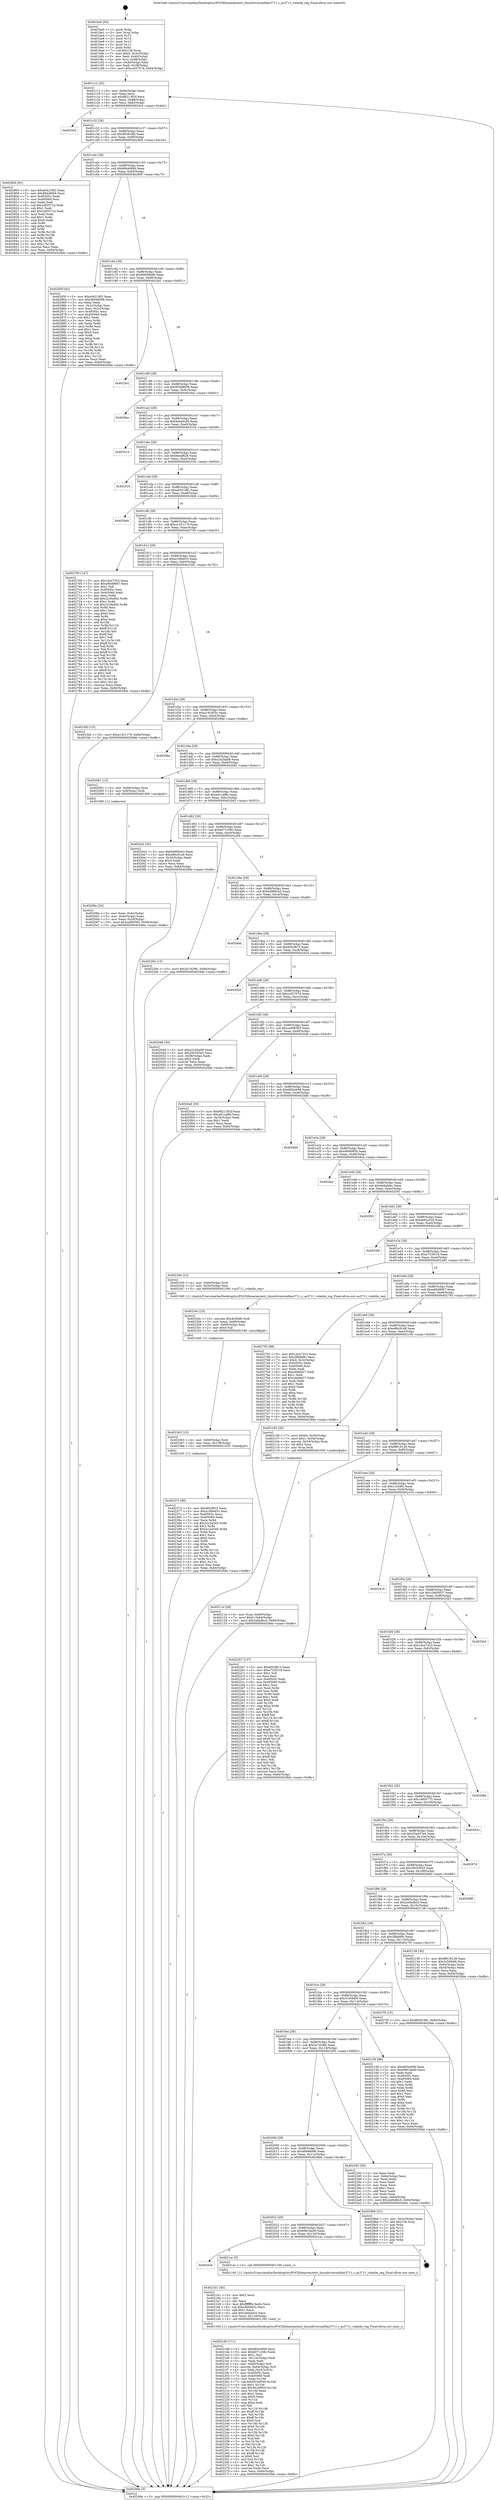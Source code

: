 digraph "0x401be0" {
  label = "0x401be0 (/mnt/c/Users/mathe/Desktop/tcc/POCII/binaries/extr_linuxdriversmfdas3711.c_as3711_volatile_reg_Final-ollvm.out::main(0))"
  labelloc = "t"
  node[shape=record]

  Entry [label="",width=0.3,height=0.3,shape=circle,fillcolor=black,style=filled]
  "0x401c12" [label="{
     0x401c12 [32]\l
     | [instrs]\l
     &nbsp;&nbsp;0x401c12 \<+6\>: mov -0x84(%rbp),%eax\l
     &nbsp;&nbsp;0x401c18 \<+2\>: mov %eax,%ecx\l
     &nbsp;&nbsp;0x401c1a \<+6\>: sub $0x8621302f,%ecx\l
     &nbsp;&nbsp;0x401c20 \<+6\>: mov %eax,-0x88(%rbp)\l
     &nbsp;&nbsp;0x401c26 \<+6\>: mov %ecx,-0x8c(%rbp)\l
     &nbsp;&nbsp;0x401c2c \<+6\>: je 00000000004020c4 \<main+0x4e4\>\l
  }"]
  "0x4020c4" [label="{
     0x4020c4\l
  }", style=dashed]
  "0x401c32" [label="{
     0x401c32 [28]\l
     | [instrs]\l
     &nbsp;&nbsp;0x401c32 \<+5\>: jmp 0000000000401c37 \<main+0x57\>\l
     &nbsp;&nbsp;0x401c37 \<+6\>: mov -0x88(%rbp),%eax\l
     &nbsp;&nbsp;0x401c3d \<+5\>: sub $0x883818fc,%eax\l
     &nbsp;&nbsp;0x401c42 \<+6\>: mov %eax,-0x90(%rbp)\l
     &nbsp;&nbsp;0x401c48 \<+6\>: je 0000000000402804 \<main+0xc24\>\l
  }"]
  Exit [label="",width=0.3,height=0.3,shape=circle,fillcolor=black,style=filled,peripheries=2]
  "0x402804" [label="{
     0x402804 [91]\l
     | [instrs]\l
     &nbsp;&nbsp;0x402804 \<+5\>: mov $0xa04218f2,%eax\l
     &nbsp;&nbsp;0x402809 \<+5\>: mov $0x89449f49,%ecx\l
     &nbsp;&nbsp;0x40280e \<+7\>: mov 0x40505c,%edx\l
     &nbsp;&nbsp;0x402815 \<+7\>: mov 0x405060,%esi\l
     &nbsp;&nbsp;0x40281c \<+2\>: mov %edx,%edi\l
     &nbsp;&nbsp;0x40281e \<+6\>: sub $0x24f3571d,%edi\l
     &nbsp;&nbsp;0x402824 \<+3\>: sub $0x1,%edi\l
     &nbsp;&nbsp;0x402827 \<+6\>: add $0x24f3571d,%edi\l
     &nbsp;&nbsp;0x40282d \<+3\>: imul %edi,%edx\l
     &nbsp;&nbsp;0x402830 \<+3\>: and $0x1,%edx\l
     &nbsp;&nbsp;0x402833 \<+3\>: cmp $0x0,%edx\l
     &nbsp;&nbsp;0x402836 \<+4\>: sete %r8b\l
     &nbsp;&nbsp;0x40283a \<+3\>: cmp $0xa,%esi\l
     &nbsp;&nbsp;0x40283d \<+4\>: setl %r9b\l
     &nbsp;&nbsp;0x402841 \<+3\>: mov %r8b,%r10b\l
     &nbsp;&nbsp;0x402844 \<+3\>: and %r9b,%r10b\l
     &nbsp;&nbsp;0x402847 \<+3\>: xor %r9b,%r8b\l
     &nbsp;&nbsp;0x40284a \<+3\>: or %r8b,%r10b\l
     &nbsp;&nbsp;0x40284d \<+4\>: test $0x1,%r10b\l
     &nbsp;&nbsp;0x402851 \<+3\>: cmovne %ecx,%eax\l
     &nbsp;&nbsp;0x402854 \<+6\>: mov %eax,-0x84(%rbp)\l
     &nbsp;&nbsp;0x40285a \<+5\>: jmp 00000000004029de \<main+0xdfe\>\l
  }"]
  "0x401c4e" [label="{
     0x401c4e [28]\l
     | [instrs]\l
     &nbsp;&nbsp;0x401c4e \<+5\>: jmp 0000000000401c53 \<main+0x73\>\l
     &nbsp;&nbsp;0x401c53 \<+6\>: mov -0x88(%rbp),%eax\l
     &nbsp;&nbsp;0x401c59 \<+5\>: sub $0x89449f49,%eax\l
     &nbsp;&nbsp;0x401c5e \<+6\>: mov %eax,-0x94(%rbp)\l
     &nbsp;&nbsp;0x401c64 \<+6\>: je 000000000040285f \<main+0xc7f\>\l
  }"]
  "0x402372" [label="{
     0x402372 [96]\l
     | [instrs]\l
     &nbsp;&nbsp;0x402372 \<+5\>: mov $0xbf3cf915,%eax\l
     &nbsp;&nbsp;0x402377 \<+5\>: mov $0xa190b653,%esi\l
     &nbsp;&nbsp;0x40237c \<+7\>: mov 0x40505c,%ecx\l
     &nbsp;&nbsp;0x402383 \<+7\>: mov 0x405060,%edx\l
     &nbsp;&nbsp;0x40238a \<+3\>: mov %ecx,%r8d\l
     &nbsp;&nbsp;0x40238d \<+7\>: sub $0x3cc2d345,%r8d\l
     &nbsp;&nbsp;0x402394 \<+4\>: sub $0x1,%r8d\l
     &nbsp;&nbsp;0x402398 \<+7\>: add $0x3cc2d345,%r8d\l
     &nbsp;&nbsp;0x40239f \<+4\>: imul %r8d,%ecx\l
     &nbsp;&nbsp;0x4023a3 \<+3\>: and $0x1,%ecx\l
     &nbsp;&nbsp;0x4023a6 \<+3\>: cmp $0x0,%ecx\l
     &nbsp;&nbsp;0x4023a9 \<+4\>: sete %r9b\l
     &nbsp;&nbsp;0x4023ad \<+3\>: cmp $0xa,%edx\l
     &nbsp;&nbsp;0x4023b0 \<+4\>: setl %r10b\l
     &nbsp;&nbsp;0x4023b4 \<+3\>: mov %r9b,%r11b\l
     &nbsp;&nbsp;0x4023b7 \<+3\>: and %r10b,%r11b\l
     &nbsp;&nbsp;0x4023ba \<+3\>: xor %r10b,%r9b\l
     &nbsp;&nbsp;0x4023bd \<+3\>: or %r9b,%r11b\l
     &nbsp;&nbsp;0x4023c0 \<+4\>: test $0x1,%r11b\l
     &nbsp;&nbsp;0x4023c4 \<+3\>: cmovne %esi,%eax\l
     &nbsp;&nbsp;0x4023c7 \<+6\>: mov %eax,-0x84(%rbp)\l
     &nbsp;&nbsp;0x4023cd \<+5\>: jmp 00000000004029de \<main+0xdfe\>\l
  }"]
  "0x40285f" [label="{
     0x40285f [92]\l
     | [instrs]\l
     &nbsp;&nbsp;0x40285f \<+5\>: mov $0xa04218f2,%eax\l
     &nbsp;&nbsp;0x402864 \<+5\>: mov $0x46946096,%ecx\l
     &nbsp;&nbsp;0x402869 \<+2\>: xor %edx,%edx\l
     &nbsp;&nbsp;0x40286b \<+3\>: mov -0x3c(%rbp),%esi\l
     &nbsp;&nbsp;0x40286e \<+3\>: mov %esi,-0x2c(%rbp)\l
     &nbsp;&nbsp;0x402871 \<+7\>: mov 0x40505c,%esi\l
     &nbsp;&nbsp;0x402878 \<+7\>: mov 0x405060,%edi\l
     &nbsp;&nbsp;0x40287f \<+3\>: sub $0x1,%edx\l
     &nbsp;&nbsp;0x402882 \<+3\>: mov %esi,%r8d\l
     &nbsp;&nbsp;0x402885 \<+3\>: add %edx,%r8d\l
     &nbsp;&nbsp;0x402888 \<+4\>: imul %r8d,%esi\l
     &nbsp;&nbsp;0x40288c \<+3\>: and $0x1,%esi\l
     &nbsp;&nbsp;0x40288f \<+3\>: cmp $0x0,%esi\l
     &nbsp;&nbsp;0x402892 \<+4\>: sete %r9b\l
     &nbsp;&nbsp;0x402896 \<+3\>: cmp $0xa,%edi\l
     &nbsp;&nbsp;0x402899 \<+4\>: setl %r10b\l
     &nbsp;&nbsp;0x40289d \<+3\>: mov %r9b,%r11b\l
     &nbsp;&nbsp;0x4028a0 \<+3\>: and %r10b,%r11b\l
     &nbsp;&nbsp;0x4028a3 \<+3\>: xor %r10b,%r9b\l
     &nbsp;&nbsp;0x4028a6 \<+3\>: or %r9b,%r11b\l
     &nbsp;&nbsp;0x4028a9 \<+4\>: test $0x1,%r11b\l
     &nbsp;&nbsp;0x4028ad \<+3\>: cmovne %ecx,%eax\l
     &nbsp;&nbsp;0x4028b0 \<+6\>: mov %eax,-0x84(%rbp)\l
     &nbsp;&nbsp;0x4028b6 \<+5\>: jmp 00000000004029de \<main+0xdfe\>\l
  }"]
  "0x401c6a" [label="{
     0x401c6a [28]\l
     | [instrs]\l
     &nbsp;&nbsp;0x401c6a \<+5\>: jmp 0000000000401c6f \<main+0x8f\>\l
     &nbsp;&nbsp;0x401c6f \<+6\>: mov -0x88(%rbp),%eax\l
     &nbsp;&nbsp;0x401c75 \<+5\>: sub $0x89858b66,%eax\l
     &nbsp;&nbsp;0x401c7a \<+6\>: mov %eax,-0x98(%rbp)\l
     &nbsp;&nbsp;0x401c80 \<+6\>: je 00000000004023e1 \<main+0x801\>\l
  }"]
  "0x402363" [label="{
     0x402363 [15]\l
     | [instrs]\l
     &nbsp;&nbsp;0x402363 \<+4\>: mov -0x60(%rbp),%rdi\l
     &nbsp;&nbsp;0x402367 \<+6\>: mov %eax,-0x128(%rbp)\l
     &nbsp;&nbsp;0x40236d \<+5\>: call 0000000000401030 \<free@plt\>\l
     | [calls]\l
     &nbsp;&nbsp;0x401030 \{1\} (unknown)\l
  }"]
  "0x4023e1" [label="{
     0x4023e1\l
  }", style=dashed]
  "0x401c86" [label="{
     0x401c86 [28]\l
     | [instrs]\l
     &nbsp;&nbsp;0x401c86 \<+5\>: jmp 0000000000401c8b \<main+0xab\>\l
     &nbsp;&nbsp;0x401c8b \<+6\>: mov -0x88(%rbp),%eax\l
     &nbsp;&nbsp;0x401c91 \<+5\>: sub $0x93388956,%eax\l
     &nbsp;&nbsp;0x401c96 \<+6\>: mov %eax,-0x9c(%rbp)\l
     &nbsp;&nbsp;0x401c9c \<+6\>: je 00000000004026ec \<main+0xb0c\>\l
  }"]
  "0x40234c" [label="{
     0x40234c [23]\l
     | [instrs]\l
     &nbsp;&nbsp;0x40234c \<+10\>: movabs $0x4030d6,%rdi\l
     &nbsp;&nbsp;0x402356 \<+3\>: mov %eax,-0x68(%rbp)\l
     &nbsp;&nbsp;0x402359 \<+3\>: mov -0x68(%rbp),%esi\l
     &nbsp;&nbsp;0x40235c \<+2\>: mov $0x0,%al\l
     &nbsp;&nbsp;0x40235e \<+5\>: call 0000000000401040 \<printf@plt\>\l
     | [calls]\l
     &nbsp;&nbsp;0x401040 \{1\} (unknown)\l
  }"]
  "0x4026ec" [label="{
     0x4026ec\l
  }", style=dashed]
  "0x401ca2" [label="{
     0x401ca2 [28]\l
     | [instrs]\l
     &nbsp;&nbsp;0x401ca2 \<+5\>: jmp 0000000000401ca7 \<main+0xc7\>\l
     &nbsp;&nbsp;0x401ca7 \<+6\>: mov -0x88(%rbp),%eax\l
     &nbsp;&nbsp;0x401cad \<+5\>: sub $0x9eba0cd5,%eax\l
     &nbsp;&nbsp;0x401cb2 \<+6\>: mov %eax,-0xa0(%rbp)\l
     &nbsp;&nbsp;0x401cb8 \<+6\>: je 0000000000402516 \<main+0x936\>\l
  }"]
  "0x4021d9" [label="{
     0x4021d9 [171]\l
     | [instrs]\l
     &nbsp;&nbsp;0x4021d9 \<+5\>: mov $0xd65e4f48,%ecx\l
     &nbsp;&nbsp;0x4021de \<+5\>: mov $0xb071c58c,%edx\l
     &nbsp;&nbsp;0x4021e3 \<+3\>: mov $0x1,%sil\l
     &nbsp;&nbsp;0x4021e6 \<+6\>: mov -0x124(%rbp),%edi\l
     &nbsp;&nbsp;0x4021ec \<+3\>: imul %eax,%edi\l
     &nbsp;&nbsp;0x4021ef \<+4\>: mov -0x60(%rbp),%r8\l
     &nbsp;&nbsp;0x4021f3 \<+4\>: movslq -0x64(%rbp),%r9\l
     &nbsp;&nbsp;0x4021f7 \<+4\>: mov %edi,(%r8,%r9,4)\l
     &nbsp;&nbsp;0x4021fb \<+7\>: mov 0x40505c,%eax\l
     &nbsp;&nbsp;0x402202 \<+7\>: mov 0x405060,%edi\l
     &nbsp;&nbsp;0x402209 \<+3\>: mov %eax,%r10d\l
     &nbsp;&nbsp;0x40220c \<+7\>: sub $0x561bf930,%r10d\l
     &nbsp;&nbsp;0x402213 \<+4\>: sub $0x1,%r10d\l
     &nbsp;&nbsp;0x402217 \<+7\>: add $0x561bf930,%r10d\l
     &nbsp;&nbsp;0x40221e \<+4\>: imul %r10d,%eax\l
     &nbsp;&nbsp;0x402222 \<+3\>: and $0x1,%eax\l
     &nbsp;&nbsp;0x402225 \<+3\>: cmp $0x0,%eax\l
     &nbsp;&nbsp;0x402228 \<+4\>: sete %r11b\l
     &nbsp;&nbsp;0x40222c \<+3\>: cmp $0xa,%edi\l
     &nbsp;&nbsp;0x40222f \<+3\>: setl %bl\l
     &nbsp;&nbsp;0x402232 \<+3\>: mov %r11b,%r14b\l
     &nbsp;&nbsp;0x402235 \<+4\>: xor $0xff,%r14b\l
     &nbsp;&nbsp;0x402239 \<+3\>: mov %bl,%r15b\l
     &nbsp;&nbsp;0x40223c \<+4\>: xor $0xff,%r15b\l
     &nbsp;&nbsp;0x402240 \<+4\>: xor $0x0,%sil\l
     &nbsp;&nbsp;0x402244 \<+3\>: mov %r14b,%r12b\l
     &nbsp;&nbsp;0x402247 \<+4\>: and $0x0,%r12b\l
     &nbsp;&nbsp;0x40224b \<+3\>: and %sil,%r11b\l
     &nbsp;&nbsp;0x40224e \<+3\>: mov %r15b,%r13b\l
     &nbsp;&nbsp;0x402251 \<+4\>: and $0x0,%r13b\l
     &nbsp;&nbsp;0x402255 \<+3\>: and %sil,%bl\l
     &nbsp;&nbsp;0x402258 \<+3\>: or %r11b,%r12b\l
     &nbsp;&nbsp;0x40225b \<+3\>: or %bl,%r13b\l
     &nbsp;&nbsp;0x40225e \<+3\>: xor %r13b,%r12b\l
     &nbsp;&nbsp;0x402261 \<+3\>: or %r15b,%r14b\l
     &nbsp;&nbsp;0x402264 \<+4\>: xor $0xff,%r14b\l
     &nbsp;&nbsp;0x402268 \<+4\>: or $0x0,%sil\l
     &nbsp;&nbsp;0x40226c \<+3\>: and %sil,%r14b\l
     &nbsp;&nbsp;0x40226f \<+3\>: or %r14b,%r12b\l
     &nbsp;&nbsp;0x402272 \<+4\>: test $0x1,%r12b\l
     &nbsp;&nbsp;0x402276 \<+3\>: cmovne %edx,%ecx\l
     &nbsp;&nbsp;0x402279 \<+6\>: mov %ecx,-0x84(%rbp)\l
     &nbsp;&nbsp;0x40227f \<+5\>: jmp 00000000004029de \<main+0xdfe\>\l
  }"]
  "0x402516" [label="{
     0x402516\l
  }", style=dashed]
  "0x401cbe" [label="{
     0x401cbe [28]\l
     | [instrs]\l
     &nbsp;&nbsp;0x401cbe \<+5\>: jmp 0000000000401cc3 \<main+0xe3\>\l
     &nbsp;&nbsp;0x401cc3 \<+6\>: mov -0x88(%rbp),%eax\l
     &nbsp;&nbsp;0x401cc9 \<+5\>: sub $0x9eeaf628,%eax\l
     &nbsp;&nbsp;0x401cce \<+6\>: mov %eax,-0xa4(%rbp)\l
     &nbsp;&nbsp;0x401cd4 \<+6\>: je 0000000000402534 \<main+0x954\>\l
  }"]
  "0x4021b1" [label="{
     0x4021b1 [40]\l
     | [instrs]\l
     &nbsp;&nbsp;0x4021b1 \<+5\>: mov $0x2,%ecx\l
     &nbsp;&nbsp;0x4021b6 \<+1\>: cltd\l
     &nbsp;&nbsp;0x4021b7 \<+2\>: idiv %ecx\l
     &nbsp;&nbsp;0x4021b9 \<+6\>: imul $0xfffffffe,%edx,%ecx\l
     &nbsp;&nbsp;0x4021bf \<+6\>: sub $0xc4bb4e52,%ecx\l
     &nbsp;&nbsp;0x4021c5 \<+3\>: add $0x1,%ecx\l
     &nbsp;&nbsp;0x4021c8 \<+6\>: add $0xc4bb4e52,%ecx\l
     &nbsp;&nbsp;0x4021ce \<+6\>: mov %ecx,-0x124(%rbp)\l
     &nbsp;&nbsp;0x4021d4 \<+5\>: call 0000000000401160 \<next_i\>\l
     | [calls]\l
     &nbsp;&nbsp;0x401160 \{1\} (/mnt/c/Users/mathe/Desktop/tcc/POCII/binaries/extr_linuxdriversmfdas3711.c_as3711_volatile_reg_Final-ollvm.out::next_i)\l
  }"]
  "0x402534" [label="{
     0x402534\l
  }", style=dashed]
  "0x401cda" [label="{
     0x401cda [28]\l
     | [instrs]\l
     &nbsp;&nbsp;0x401cda \<+5\>: jmp 0000000000401cdf \<main+0xff\>\l
     &nbsp;&nbsp;0x401cdf \<+6\>: mov -0x88(%rbp),%eax\l
     &nbsp;&nbsp;0x401ce5 \<+5\>: sub $0xa04218f2,%eax\l
     &nbsp;&nbsp;0x401cea \<+6\>: mov %eax,-0xa8(%rbp)\l
     &nbsp;&nbsp;0x401cf0 \<+6\>: je 00000000004029d4 \<main+0xdf4\>\l
  }"]
  "0x40203e" [label="{
     0x40203e\l
  }", style=dashed]
  "0x4029d4" [label="{
     0x4029d4\l
  }", style=dashed]
  "0x401cf6" [label="{
     0x401cf6 [28]\l
     | [instrs]\l
     &nbsp;&nbsp;0x401cf6 \<+5\>: jmp 0000000000401cfb \<main+0x11b\>\l
     &nbsp;&nbsp;0x401cfb \<+6\>: mov -0x88(%rbp),%eax\l
     &nbsp;&nbsp;0x401d01 \<+5\>: sub $0xa1451179,%eax\l
     &nbsp;&nbsp;0x401d06 \<+6\>: mov %eax,-0xac(%rbp)\l
     &nbsp;&nbsp;0x401d0c \<+6\>: je 0000000000402700 \<main+0xb20\>\l
  }"]
  "0x4021ac" [label="{
     0x4021ac [5]\l
     | [instrs]\l
     &nbsp;&nbsp;0x4021ac \<+5\>: call 0000000000401160 \<next_i\>\l
     | [calls]\l
     &nbsp;&nbsp;0x401160 \{1\} (/mnt/c/Users/mathe/Desktop/tcc/POCII/binaries/extr_linuxdriversmfdas3711.c_as3711_volatile_reg_Final-ollvm.out::next_i)\l
  }"]
  "0x402700" [label="{
     0x402700 [147]\l
     | [instrs]\l
     &nbsp;&nbsp;0x402700 \<+5\>: mov $0x1dce7323,%eax\l
     &nbsp;&nbsp;0x402705 \<+5\>: mov $0xe80d9667,%ecx\l
     &nbsp;&nbsp;0x40270a \<+2\>: mov $0x1,%dl\l
     &nbsp;&nbsp;0x40270c \<+7\>: mov 0x40505c,%esi\l
     &nbsp;&nbsp;0x402713 \<+7\>: mov 0x405060,%edi\l
     &nbsp;&nbsp;0x40271a \<+3\>: mov %esi,%r8d\l
     &nbsp;&nbsp;0x40271d \<+7\>: add $0x22c9a902,%r8d\l
     &nbsp;&nbsp;0x402724 \<+4\>: sub $0x1,%r8d\l
     &nbsp;&nbsp;0x402728 \<+7\>: sub $0x22c9a902,%r8d\l
     &nbsp;&nbsp;0x40272f \<+4\>: imul %r8d,%esi\l
     &nbsp;&nbsp;0x402733 \<+3\>: and $0x1,%esi\l
     &nbsp;&nbsp;0x402736 \<+3\>: cmp $0x0,%esi\l
     &nbsp;&nbsp;0x402739 \<+4\>: sete %r9b\l
     &nbsp;&nbsp;0x40273d \<+3\>: cmp $0xa,%edi\l
     &nbsp;&nbsp;0x402740 \<+4\>: setl %r10b\l
     &nbsp;&nbsp;0x402744 \<+3\>: mov %r9b,%r11b\l
     &nbsp;&nbsp;0x402747 \<+4\>: xor $0xff,%r11b\l
     &nbsp;&nbsp;0x40274b \<+3\>: mov %r10b,%bl\l
     &nbsp;&nbsp;0x40274e \<+3\>: xor $0xff,%bl\l
     &nbsp;&nbsp;0x402751 \<+3\>: xor $0x1,%dl\l
     &nbsp;&nbsp;0x402754 \<+3\>: mov %r11b,%r14b\l
     &nbsp;&nbsp;0x402757 \<+4\>: and $0xff,%r14b\l
     &nbsp;&nbsp;0x40275b \<+3\>: and %dl,%r9b\l
     &nbsp;&nbsp;0x40275e \<+3\>: mov %bl,%r15b\l
     &nbsp;&nbsp;0x402761 \<+4\>: and $0xff,%r15b\l
     &nbsp;&nbsp;0x402765 \<+3\>: and %dl,%r10b\l
     &nbsp;&nbsp;0x402768 \<+3\>: or %r9b,%r14b\l
     &nbsp;&nbsp;0x40276b \<+3\>: or %r10b,%r15b\l
     &nbsp;&nbsp;0x40276e \<+3\>: xor %r15b,%r14b\l
     &nbsp;&nbsp;0x402771 \<+3\>: or %bl,%r11b\l
     &nbsp;&nbsp;0x402774 \<+4\>: xor $0xff,%r11b\l
     &nbsp;&nbsp;0x402778 \<+3\>: or $0x1,%dl\l
     &nbsp;&nbsp;0x40277b \<+3\>: and %dl,%r11b\l
     &nbsp;&nbsp;0x40277e \<+3\>: or %r11b,%r14b\l
     &nbsp;&nbsp;0x402781 \<+4\>: test $0x1,%r14b\l
     &nbsp;&nbsp;0x402785 \<+3\>: cmovne %ecx,%eax\l
     &nbsp;&nbsp;0x402788 \<+6\>: mov %eax,-0x84(%rbp)\l
     &nbsp;&nbsp;0x40278e \<+5\>: jmp 00000000004029de \<main+0xdfe\>\l
  }"]
  "0x401d12" [label="{
     0x401d12 [28]\l
     | [instrs]\l
     &nbsp;&nbsp;0x401d12 \<+5\>: jmp 0000000000401d17 \<main+0x137\>\l
     &nbsp;&nbsp;0x401d17 \<+6\>: mov -0x88(%rbp),%eax\l
     &nbsp;&nbsp;0x401d1d \<+5\>: sub $0xa190b653,%eax\l
     &nbsp;&nbsp;0x401d22 \<+6\>: mov %eax,-0xb0(%rbp)\l
     &nbsp;&nbsp;0x401d28 \<+6\>: je 00000000004023d2 \<main+0x7f2\>\l
  }"]
  "0x402022" [label="{
     0x402022 [28]\l
     | [instrs]\l
     &nbsp;&nbsp;0x402022 \<+5\>: jmp 0000000000402027 \<main+0x447\>\l
     &nbsp;&nbsp;0x402027 \<+6\>: mov -0x88(%rbp),%eax\l
     &nbsp;&nbsp;0x40202d \<+5\>: sub $0x6981bed0,%eax\l
     &nbsp;&nbsp;0x402032 \<+6\>: mov %eax,-0x120(%rbp)\l
     &nbsp;&nbsp;0x402038 \<+6\>: je 00000000004021ac \<main+0x5cc\>\l
  }"]
  "0x4023d2" [label="{
     0x4023d2 [15]\l
     | [instrs]\l
     &nbsp;&nbsp;0x4023d2 \<+10\>: movl $0xa1451179,-0x84(%rbp)\l
     &nbsp;&nbsp;0x4023dc \<+5\>: jmp 00000000004029de \<main+0xdfe\>\l
  }"]
  "0x401d2e" [label="{
     0x401d2e [28]\l
     | [instrs]\l
     &nbsp;&nbsp;0x401d2e \<+5\>: jmp 0000000000401d33 \<main+0x153\>\l
     &nbsp;&nbsp;0x401d33 \<+6\>: mov -0x88(%rbp),%eax\l
     &nbsp;&nbsp;0x401d39 \<+5\>: sub $0xa191655c,%eax\l
     &nbsp;&nbsp;0x401d3e \<+6\>: mov %eax,-0xb4(%rbp)\l
     &nbsp;&nbsp;0x401d44 \<+6\>: je 000000000040296e \<main+0xd8e\>\l
  }"]
  "0x4028bb" [label="{
     0x4028bb [21]\l
     | [instrs]\l
     &nbsp;&nbsp;0x4028bb \<+3\>: mov -0x2c(%rbp),%eax\l
     &nbsp;&nbsp;0x4028be \<+7\>: add $0x128,%rsp\l
     &nbsp;&nbsp;0x4028c5 \<+1\>: pop %rbx\l
     &nbsp;&nbsp;0x4028c6 \<+2\>: pop %r12\l
     &nbsp;&nbsp;0x4028c8 \<+2\>: pop %r13\l
     &nbsp;&nbsp;0x4028ca \<+2\>: pop %r14\l
     &nbsp;&nbsp;0x4028cc \<+2\>: pop %r15\l
     &nbsp;&nbsp;0x4028ce \<+1\>: pop %rbp\l
     &nbsp;&nbsp;0x4028cf \<+1\>: ret\l
  }"]
  "0x40296e" [label="{
     0x40296e\l
  }", style=dashed]
  "0x401d4a" [label="{
     0x401d4a [28]\l
     | [instrs]\l
     &nbsp;&nbsp;0x401d4a \<+5\>: jmp 0000000000401d4f \<main+0x16f\>\l
     &nbsp;&nbsp;0x401d4f \<+6\>: mov -0x88(%rbp),%eax\l
     &nbsp;&nbsp;0x401d55 \<+5\>: sub $0xa1b2ba08,%eax\l
     &nbsp;&nbsp;0x401d5a \<+6\>: mov %eax,-0xb8(%rbp)\l
     &nbsp;&nbsp;0x401d60 \<+6\>: je 0000000000402081 \<main+0x4a1\>\l
  }"]
  "0x402006" [label="{
     0x402006 [28]\l
     | [instrs]\l
     &nbsp;&nbsp;0x402006 \<+5\>: jmp 000000000040200b \<main+0x42b\>\l
     &nbsp;&nbsp;0x40200b \<+6\>: mov -0x88(%rbp),%eax\l
     &nbsp;&nbsp;0x402011 \<+5\>: sub $0x46946096,%eax\l
     &nbsp;&nbsp;0x402016 \<+6\>: mov %eax,-0x11c(%rbp)\l
     &nbsp;&nbsp;0x40201c \<+6\>: je 00000000004028bb \<main+0xcdb\>\l
  }"]
  "0x402081" [label="{
     0x402081 [13]\l
     | [instrs]\l
     &nbsp;&nbsp;0x402081 \<+4\>: mov -0x48(%rbp),%rax\l
     &nbsp;&nbsp;0x402085 \<+4\>: mov 0x8(%rax),%rdi\l
     &nbsp;&nbsp;0x402089 \<+5\>: call 0000000000401060 \<atoi@plt\>\l
     | [calls]\l
     &nbsp;&nbsp;0x401060 \{1\} (unknown)\l
  }"]
  "0x401d66" [label="{
     0x401d66 [28]\l
     | [instrs]\l
     &nbsp;&nbsp;0x401d66 \<+5\>: jmp 0000000000401d6b \<main+0x18b\>\l
     &nbsp;&nbsp;0x401d6b \<+6\>: mov -0x88(%rbp),%eax\l
     &nbsp;&nbsp;0x401d71 \<+5\>: sub $0xa91caf8e,%eax\l
     &nbsp;&nbsp;0x401d76 \<+6\>: mov %eax,-0xbc(%rbp)\l
     &nbsp;&nbsp;0x401d7c \<+6\>: je 00000000004020e2 \<main+0x502\>\l
  }"]
  "0x402293" [label="{
     0x402293 [36]\l
     | [instrs]\l
     &nbsp;&nbsp;0x402293 \<+2\>: xor %eax,%eax\l
     &nbsp;&nbsp;0x402295 \<+3\>: mov -0x64(%rbp),%ecx\l
     &nbsp;&nbsp;0x402298 \<+2\>: mov %eax,%edx\l
     &nbsp;&nbsp;0x40229a \<+2\>: sub %ecx,%edx\l
     &nbsp;&nbsp;0x40229c \<+2\>: mov %eax,%ecx\l
     &nbsp;&nbsp;0x40229e \<+3\>: sub $0x1,%ecx\l
     &nbsp;&nbsp;0x4022a1 \<+2\>: add %ecx,%edx\l
     &nbsp;&nbsp;0x4022a3 \<+2\>: sub %edx,%eax\l
     &nbsp;&nbsp;0x4022a5 \<+3\>: mov %eax,-0x64(%rbp)\l
     &nbsp;&nbsp;0x4022a8 \<+10\>: movl $0x2a0bdbc0,-0x84(%rbp)\l
     &nbsp;&nbsp;0x4022b2 \<+5\>: jmp 00000000004029de \<main+0xdfe\>\l
  }"]
  "0x4020e2" [label="{
     0x4020e2 [30]\l
     | [instrs]\l
     &nbsp;&nbsp;0x4020e2 \<+5\>: mov $0xb4996cb3,%eax\l
     &nbsp;&nbsp;0x4020e7 \<+5\>: mov $0xe86c91a9,%ecx\l
     &nbsp;&nbsp;0x4020ec \<+3\>: mov -0x34(%rbp),%edx\l
     &nbsp;&nbsp;0x4020ef \<+3\>: cmp $0x0,%edx\l
     &nbsp;&nbsp;0x4020f2 \<+3\>: cmove %ecx,%eax\l
     &nbsp;&nbsp;0x4020f5 \<+6\>: mov %eax,-0x84(%rbp)\l
     &nbsp;&nbsp;0x4020fb \<+5\>: jmp 00000000004029de \<main+0xdfe\>\l
  }"]
  "0x401d82" [label="{
     0x401d82 [28]\l
     | [instrs]\l
     &nbsp;&nbsp;0x401d82 \<+5\>: jmp 0000000000401d87 \<main+0x1a7\>\l
     &nbsp;&nbsp;0x401d87 \<+6\>: mov -0x88(%rbp),%eax\l
     &nbsp;&nbsp;0x401d8d \<+5\>: sub $0xb071c58c,%eax\l
     &nbsp;&nbsp;0x401d92 \<+6\>: mov %eax,-0xc0(%rbp)\l
     &nbsp;&nbsp;0x401d98 \<+6\>: je 0000000000402284 \<main+0x6a4\>\l
  }"]
  "0x401fea" [label="{
     0x401fea [28]\l
     | [instrs]\l
     &nbsp;&nbsp;0x401fea \<+5\>: jmp 0000000000401fef \<main+0x40f\>\l
     &nbsp;&nbsp;0x401fef \<+6\>: mov -0x88(%rbp),%eax\l
     &nbsp;&nbsp;0x401ff5 \<+5\>: sub $0x3e7429fc,%eax\l
     &nbsp;&nbsp;0x401ffa \<+6\>: mov %eax,-0x118(%rbp)\l
     &nbsp;&nbsp;0x402000 \<+6\>: je 0000000000402293 \<main+0x6b3\>\l
  }"]
  "0x402284" [label="{
     0x402284 [15]\l
     | [instrs]\l
     &nbsp;&nbsp;0x402284 \<+10\>: movl $0x3e7429fc,-0x84(%rbp)\l
     &nbsp;&nbsp;0x40228e \<+5\>: jmp 00000000004029de \<main+0xdfe\>\l
  }"]
  "0x401d9e" [label="{
     0x401d9e [28]\l
     | [instrs]\l
     &nbsp;&nbsp;0x401d9e \<+5\>: jmp 0000000000401da3 \<main+0x1c3\>\l
     &nbsp;&nbsp;0x401da3 \<+6\>: mov -0x88(%rbp),%eax\l
     &nbsp;&nbsp;0x401da9 \<+5\>: sub $0xb4996cb3,%eax\l
     &nbsp;&nbsp;0x401dae \<+6\>: mov %eax,-0xc4(%rbp)\l
     &nbsp;&nbsp;0x401db4 \<+6\>: je 00000000004026dd \<main+0xafd\>\l
  }"]
  "0x402156" [label="{
     0x402156 [86]\l
     | [instrs]\l
     &nbsp;&nbsp;0x402156 \<+5\>: mov $0xd65e4f48,%eax\l
     &nbsp;&nbsp;0x40215b \<+5\>: mov $0x6981bed0,%ecx\l
     &nbsp;&nbsp;0x402160 \<+2\>: xor %edx,%edx\l
     &nbsp;&nbsp;0x402162 \<+7\>: mov 0x40505c,%esi\l
     &nbsp;&nbsp;0x402169 \<+7\>: mov 0x405060,%edi\l
     &nbsp;&nbsp;0x402170 \<+3\>: sub $0x1,%edx\l
     &nbsp;&nbsp;0x402173 \<+3\>: mov %esi,%r8d\l
     &nbsp;&nbsp;0x402176 \<+3\>: add %edx,%r8d\l
     &nbsp;&nbsp;0x402179 \<+4\>: imul %r8d,%esi\l
     &nbsp;&nbsp;0x40217d \<+3\>: and $0x1,%esi\l
     &nbsp;&nbsp;0x402180 \<+3\>: cmp $0x0,%esi\l
     &nbsp;&nbsp;0x402183 \<+4\>: sete %r9b\l
     &nbsp;&nbsp;0x402187 \<+3\>: cmp $0xa,%edi\l
     &nbsp;&nbsp;0x40218a \<+4\>: setl %r10b\l
     &nbsp;&nbsp;0x40218e \<+3\>: mov %r9b,%r11b\l
     &nbsp;&nbsp;0x402191 \<+3\>: and %r10b,%r11b\l
     &nbsp;&nbsp;0x402194 \<+3\>: xor %r10b,%r9b\l
     &nbsp;&nbsp;0x402197 \<+3\>: or %r9b,%r11b\l
     &nbsp;&nbsp;0x40219a \<+4\>: test $0x1,%r11b\l
     &nbsp;&nbsp;0x40219e \<+3\>: cmovne %ecx,%eax\l
     &nbsp;&nbsp;0x4021a1 \<+6\>: mov %eax,-0x84(%rbp)\l
     &nbsp;&nbsp;0x4021a7 \<+5\>: jmp 00000000004029de \<main+0xdfe\>\l
  }"]
  "0x4026dd" [label="{
     0x4026dd\l
  }", style=dashed]
  "0x401dba" [label="{
     0x401dba [28]\l
     | [instrs]\l
     &nbsp;&nbsp;0x401dba \<+5\>: jmp 0000000000401dbf \<main+0x1df\>\l
     &nbsp;&nbsp;0x401dbf \<+6\>: mov -0x88(%rbp),%eax\l
     &nbsp;&nbsp;0x401dc5 \<+5\>: sub $0xbf3cf915,%eax\l
     &nbsp;&nbsp;0x401dca \<+6\>: mov %eax,-0xc8(%rbp)\l
     &nbsp;&nbsp;0x401dd0 \<+6\>: je 000000000040292d \<main+0xd4d\>\l
  }"]
  "0x401fce" [label="{
     0x401fce [28]\l
     | [instrs]\l
     &nbsp;&nbsp;0x401fce \<+5\>: jmp 0000000000401fd3 \<main+0x3f3\>\l
     &nbsp;&nbsp;0x401fd3 \<+6\>: mov -0x88(%rbp),%eax\l
     &nbsp;&nbsp;0x401fd9 \<+5\>: sub $0x3c5094f4,%eax\l
     &nbsp;&nbsp;0x401fde \<+6\>: mov %eax,-0x114(%rbp)\l
     &nbsp;&nbsp;0x401fe4 \<+6\>: je 0000000000402156 \<main+0x576\>\l
  }"]
  "0x40292d" [label="{
     0x40292d\l
  }", style=dashed]
  "0x401dd6" [label="{
     0x401dd6 [28]\l
     | [instrs]\l
     &nbsp;&nbsp;0x401dd6 \<+5\>: jmp 0000000000401ddb \<main+0x1fb\>\l
     &nbsp;&nbsp;0x401ddb \<+6\>: mov -0x88(%rbp),%eax\l
     &nbsp;&nbsp;0x401de1 \<+5\>: sub $0xccd3707d,%eax\l
     &nbsp;&nbsp;0x401de6 \<+6\>: mov %eax,-0xcc(%rbp)\l
     &nbsp;&nbsp;0x401dec \<+6\>: je 0000000000402048 \<main+0x468\>\l
  }"]
  "0x4027f5" [label="{
     0x4027f5 [15]\l
     | [instrs]\l
     &nbsp;&nbsp;0x4027f5 \<+10\>: movl $0x883818fc,-0x84(%rbp)\l
     &nbsp;&nbsp;0x4027ff \<+5\>: jmp 00000000004029de \<main+0xdfe\>\l
  }"]
  "0x402048" [label="{
     0x402048 [30]\l
     | [instrs]\l
     &nbsp;&nbsp;0x402048 \<+5\>: mov $0xa1b2ba08,%eax\l
     &nbsp;&nbsp;0x40204d \<+5\>: mov $0x29c55043,%ecx\l
     &nbsp;&nbsp;0x402052 \<+3\>: mov -0x38(%rbp),%edx\l
     &nbsp;&nbsp;0x402055 \<+3\>: cmp $0x2,%edx\l
     &nbsp;&nbsp;0x402058 \<+3\>: cmovne %ecx,%eax\l
     &nbsp;&nbsp;0x40205b \<+6\>: mov %eax,-0x84(%rbp)\l
     &nbsp;&nbsp;0x402061 \<+5\>: jmp 00000000004029de \<main+0xdfe\>\l
  }"]
  "0x401df2" [label="{
     0x401df2 [28]\l
     | [instrs]\l
     &nbsp;&nbsp;0x401df2 \<+5\>: jmp 0000000000401df7 \<main+0x217\>\l
     &nbsp;&nbsp;0x401df7 \<+6\>: mov -0x88(%rbp),%eax\l
     &nbsp;&nbsp;0x401dfd \<+5\>: sub $0xced99383,%eax\l
     &nbsp;&nbsp;0x401e02 \<+6\>: mov %eax,-0xd0(%rbp)\l
     &nbsp;&nbsp;0x401e08 \<+6\>: je 00000000004020a6 \<main+0x4c6\>\l
  }"]
  "0x4029de" [label="{
     0x4029de [5]\l
     | [instrs]\l
     &nbsp;&nbsp;0x4029de \<+5\>: jmp 0000000000401c12 \<main+0x32\>\l
  }"]
  "0x401be0" [label="{
     0x401be0 [50]\l
     | [instrs]\l
     &nbsp;&nbsp;0x401be0 \<+1\>: push %rbp\l
     &nbsp;&nbsp;0x401be1 \<+3\>: mov %rsp,%rbp\l
     &nbsp;&nbsp;0x401be4 \<+2\>: push %r15\l
     &nbsp;&nbsp;0x401be6 \<+2\>: push %r14\l
     &nbsp;&nbsp;0x401be8 \<+2\>: push %r13\l
     &nbsp;&nbsp;0x401bea \<+2\>: push %r12\l
     &nbsp;&nbsp;0x401bec \<+1\>: push %rbx\l
     &nbsp;&nbsp;0x401bed \<+7\>: sub $0x128,%rsp\l
     &nbsp;&nbsp;0x401bf4 \<+7\>: movl $0x0,-0x3c(%rbp)\l
     &nbsp;&nbsp;0x401bfb \<+3\>: mov %edi,-0x40(%rbp)\l
     &nbsp;&nbsp;0x401bfe \<+4\>: mov %rsi,-0x48(%rbp)\l
     &nbsp;&nbsp;0x401c02 \<+3\>: mov -0x40(%rbp),%edi\l
     &nbsp;&nbsp;0x401c05 \<+3\>: mov %edi,-0x38(%rbp)\l
     &nbsp;&nbsp;0x401c08 \<+10\>: movl $0xccd3707d,-0x84(%rbp)\l
  }"]
  "0x40208e" [label="{
     0x40208e [24]\l
     | [instrs]\l
     &nbsp;&nbsp;0x40208e \<+3\>: mov %eax,-0x4c(%rbp)\l
     &nbsp;&nbsp;0x402091 \<+3\>: mov -0x4c(%rbp),%eax\l
     &nbsp;&nbsp;0x402094 \<+3\>: mov %eax,-0x34(%rbp)\l
     &nbsp;&nbsp;0x402097 \<+10\>: movl $0xced99383,-0x84(%rbp)\l
     &nbsp;&nbsp;0x4020a1 \<+5\>: jmp 00000000004029de \<main+0xdfe\>\l
  }"]
  "0x401fb2" [label="{
     0x401fb2 [28]\l
     | [instrs]\l
     &nbsp;&nbsp;0x401fb2 \<+5\>: jmp 0000000000401fb7 \<main+0x3d7\>\l
     &nbsp;&nbsp;0x401fb7 \<+6\>: mov -0x88(%rbp),%eax\l
     &nbsp;&nbsp;0x401fbd \<+5\>: sub $0x2f8dbf9c,%eax\l
     &nbsp;&nbsp;0x401fc2 \<+6\>: mov %eax,-0x110(%rbp)\l
     &nbsp;&nbsp;0x401fc8 \<+6\>: je 00000000004027f5 \<main+0xc15\>\l
  }"]
  "0x4020a6" [label="{
     0x4020a6 [30]\l
     | [instrs]\l
     &nbsp;&nbsp;0x4020a6 \<+5\>: mov $0x8621302f,%eax\l
     &nbsp;&nbsp;0x4020ab \<+5\>: mov $0xa91caf8e,%ecx\l
     &nbsp;&nbsp;0x4020b0 \<+3\>: mov -0x34(%rbp),%edx\l
     &nbsp;&nbsp;0x4020b3 \<+3\>: cmp $0x1,%edx\l
     &nbsp;&nbsp;0x4020b6 \<+3\>: cmovl %ecx,%eax\l
     &nbsp;&nbsp;0x4020b9 \<+6\>: mov %eax,-0x84(%rbp)\l
     &nbsp;&nbsp;0x4020bf \<+5\>: jmp 00000000004029de \<main+0xdfe\>\l
  }"]
  "0x401e0e" [label="{
     0x401e0e [28]\l
     | [instrs]\l
     &nbsp;&nbsp;0x401e0e \<+5\>: jmp 0000000000401e13 \<main+0x233\>\l
     &nbsp;&nbsp;0x401e13 \<+6\>: mov -0x88(%rbp),%eax\l
     &nbsp;&nbsp;0x401e19 \<+5\>: sub $0xd65e4f48,%eax\l
     &nbsp;&nbsp;0x401e1e \<+6\>: mov %eax,-0xd4(%rbp)\l
     &nbsp;&nbsp;0x401e24 \<+6\>: je 00000000004028d0 \<main+0xcf0\>\l
  }"]
  "0x402138" [label="{
     0x402138 [30]\l
     | [instrs]\l
     &nbsp;&nbsp;0x402138 \<+5\>: mov $0xf8618128,%eax\l
     &nbsp;&nbsp;0x40213d \<+5\>: mov $0x3c5094f4,%ecx\l
     &nbsp;&nbsp;0x402142 \<+3\>: mov -0x64(%rbp),%edx\l
     &nbsp;&nbsp;0x402145 \<+3\>: cmp -0x54(%rbp),%edx\l
     &nbsp;&nbsp;0x402148 \<+3\>: cmovl %ecx,%eax\l
     &nbsp;&nbsp;0x40214b \<+6\>: mov %eax,-0x84(%rbp)\l
     &nbsp;&nbsp;0x402151 \<+5\>: jmp 00000000004029de \<main+0xdfe\>\l
  }"]
  "0x4028d0" [label="{
     0x4028d0\l
  }", style=dashed]
  "0x401e2a" [label="{
     0x401e2a [28]\l
     | [instrs]\l
     &nbsp;&nbsp;0x401e2a \<+5\>: jmp 0000000000401e2f \<main+0x24f\>\l
     &nbsp;&nbsp;0x401e2f \<+6\>: mov -0x88(%rbp),%eax\l
     &nbsp;&nbsp;0x401e35 \<+5\>: sub $0xd69df650,%eax\l
     &nbsp;&nbsp;0x401e3a \<+6\>: mov %eax,-0xd8(%rbp)\l
     &nbsp;&nbsp;0x401e40 \<+6\>: je 00000000004026ce \<main+0xaee\>\l
  }"]
  "0x401f96" [label="{
     0x401f96 [28]\l
     | [instrs]\l
     &nbsp;&nbsp;0x401f96 \<+5\>: jmp 0000000000401f9b \<main+0x3bb\>\l
     &nbsp;&nbsp;0x401f9b \<+6\>: mov -0x88(%rbp),%eax\l
     &nbsp;&nbsp;0x401fa1 \<+5\>: sub $0x2a0bdbc0,%eax\l
     &nbsp;&nbsp;0x401fa6 \<+6\>: mov %eax,-0x10c(%rbp)\l
     &nbsp;&nbsp;0x401fac \<+6\>: je 0000000000402138 \<main+0x558\>\l
  }"]
  "0x4026ce" [label="{
     0x4026ce\l
  }", style=dashed]
  "0x401e46" [label="{
     0x401e46 [28]\l
     | [instrs]\l
     &nbsp;&nbsp;0x401e46 \<+5\>: jmp 0000000000401e4b \<main+0x26b\>\l
     &nbsp;&nbsp;0x401e4b \<+6\>: mov -0x88(%rbp),%eax\l
     &nbsp;&nbsp;0x401e51 \<+5\>: sub $0xdd4afebc,%eax\l
     &nbsp;&nbsp;0x401e56 \<+6\>: mov %eax,-0xdc(%rbp)\l
     &nbsp;&nbsp;0x401e5c \<+6\>: je 0000000000402591 \<main+0x9b1\>\l
  }"]
  "0x402066" [label="{
     0x402066\l
  }", style=dashed]
  "0x402591" [label="{
     0x402591\l
  }", style=dashed]
  "0x401e62" [label="{
     0x401e62 [28]\l
     | [instrs]\l
     &nbsp;&nbsp;0x401e62 \<+5\>: jmp 0000000000401e67 \<main+0x287\>\l
     &nbsp;&nbsp;0x401e67 \<+6\>: mov -0x88(%rbp),%eax\l
     &nbsp;&nbsp;0x401e6d \<+5\>: sub $0xde92a5c0,%eax\l
     &nbsp;&nbsp;0x401e72 \<+6\>: mov %eax,-0xe0(%rbp)\l
     &nbsp;&nbsp;0x401e78 \<+6\>: je 000000000040246f \<main+0x88f\>\l
  }"]
  "0x401f7a" [label="{
     0x401f7a [28]\l
     | [instrs]\l
     &nbsp;&nbsp;0x401f7a \<+5\>: jmp 0000000000401f7f \<main+0x39f\>\l
     &nbsp;&nbsp;0x401f7f \<+6\>: mov -0x88(%rbp),%eax\l
     &nbsp;&nbsp;0x401f85 \<+5\>: sub $0x29c55043,%eax\l
     &nbsp;&nbsp;0x401f8a \<+6\>: mov %eax,-0x108(%rbp)\l
     &nbsp;&nbsp;0x401f90 \<+6\>: je 0000000000402066 \<main+0x486\>\l
  }"]
  "0x40246f" [label="{
     0x40246f\l
  }", style=dashed]
  "0x401e7e" [label="{
     0x401e7e [28]\l
     | [instrs]\l
     &nbsp;&nbsp;0x401e7e \<+5\>: jmp 0000000000401e83 \<main+0x2a3\>\l
     &nbsp;&nbsp;0x401e83 \<+6\>: mov -0x88(%rbp),%eax\l
     &nbsp;&nbsp;0x401e89 \<+5\>: sub $0xe723f318,%eax\l
     &nbsp;&nbsp;0x401e8e \<+6\>: mov %eax,-0xe4(%rbp)\l
     &nbsp;&nbsp;0x401e94 \<+6\>: je 0000000000402340 \<main+0x760\>\l
  }"]
  "0x40297d" [label="{
     0x40297d\l
  }", style=dashed]
  "0x402340" [label="{
     0x402340 [12]\l
     | [instrs]\l
     &nbsp;&nbsp;0x402340 \<+4\>: mov -0x60(%rbp),%rdi\l
     &nbsp;&nbsp;0x402344 \<+3\>: mov -0x50(%rbp),%esi\l
     &nbsp;&nbsp;0x402347 \<+5\>: call 0000000000401590 \<as3711_volatile_reg\>\l
     | [calls]\l
     &nbsp;&nbsp;0x401590 \{1\} (/mnt/c/Users/mathe/Desktop/tcc/POCII/binaries/extr_linuxdriversmfdas3711.c_as3711_volatile_reg_Final-ollvm.out::as3711_volatile_reg)\l
  }"]
  "0x401e9a" [label="{
     0x401e9a [28]\l
     | [instrs]\l
     &nbsp;&nbsp;0x401e9a \<+5\>: jmp 0000000000401e9f \<main+0x2bf\>\l
     &nbsp;&nbsp;0x401e9f \<+6\>: mov -0x88(%rbp),%eax\l
     &nbsp;&nbsp;0x401ea5 \<+5\>: sub $0xe80d9667,%eax\l
     &nbsp;&nbsp;0x401eaa \<+6\>: mov %eax,-0xe8(%rbp)\l
     &nbsp;&nbsp;0x401eb0 \<+6\>: je 0000000000402793 \<main+0xbb3\>\l
  }"]
  "0x401f5e" [label="{
     0x401f5e [28]\l
     | [instrs]\l
     &nbsp;&nbsp;0x401f5e \<+5\>: jmp 0000000000401f63 \<main+0x383\>\l
     &nbsp;&nbsp;0x401f63 \<+6\>: mov -0x88(%rbp),%eax\l
     &nbsp;&nbsp;0x401f69 \<+5\>: sub $0x20a457e4,%eax\l
     &nbsp;&nbsp;0x401f6e \<+6\>: mov %eax,-0x104(%rbp)\l
     &nbsp;&nbsp;0x401f74 \<+6\>: je 000000000040297d \<main+0xd9d\>\l
  }"]
  "0x402793" [label="{
     0x402793 [98]\l
     | [instrs]\l
     &nbsp;&nbsp;0x402793 \<+5\>: mov $0x1dce7323,%eax\l
     &nbsp;&nbsp;0x402798 \<+5\>: mov $0x2f8dbf9c,%ecx\l
     &nbsp;&nbsp;0x40279d \<+7\>: movl $0x0,-0x3c(%rbp)\l
     &nbsp;&nbsp;0x4027a4 \<+7\>: mov 0x40505c,%edx\l
     &nbsp;&nbsp;0x4027ab \<+7\>: mov 0x405060,%esi\l
     &nbsp;&nbsp;0x4027b2 \<+2\>: mov %edx,%edi\l
     &nbsp;&nbsp;0x4027b4 \<+6\>: sub $0xcbfa9d27,%edi\l
     &nbsp;&nbsp;0x4027ba \<+3\>: sub $0x1,%edi\l
     &nbsp;&nbsp;0x4027bd \<+6\>: add $0xcbfa9d27,%edi\l
     &nbsp;&nbsp;0x4027c3 \<+3\>: imul %edi,%edx\l
     &nbsp;&nbsp;0x4027c6 \<+3\>: and $0x1,%edx\l
     &nbsp;&nbsp;0x4027c9 \<+3\>: cmp $0x0,%edx\l
     &nbsp;&nbsp;0x4027cc \<+4\>: sete %r8b\l
     &nbsp;&nbsp;0x4027d0 \<+3\>: cmp $0xa,%esi\l
     &nbsp;&nbsp;0x4027d3 \<+4\>: setl %r9b\l
     &nbsp;&nbsp;0x4027d7 \<+3\>: mov %r8b,%r10b\l
     &nbsp;&nbsp;0x4027da \<+3\>: and %r9b,%r10b\l
     &nbsp;&nbsp;0x4027dd \<+3\>: xor %r9b,%r8b\l
     &nbsp;&nbsp;0x4027e0 \<+3\>: or %r8b,%r10b\l
     &nbsp;&nbsp;0x4027e3 \<+4\>: test $0x1,%r10b\l
     &nbsp;&nbsp;0x4027e7 \<+3\>: cmovne %ecx,%eax\l
     &nbsp;&nbsp;0x4027ea \<+6\>: mov %eax,-0x84(%rbp)\l
     &nbsp;&nbsp;0x4027f0 \<+5\>: jmp 00000000004029de \<main+0xdfe\>\l
  }"]
  "0x401eb6" [label="{
     0x401eb6 [28]\l
     | [instrs]\l
     &nbsp;&nbsp;0x401eb6 \<+5\>: jmp 0000000000401ebb \<main+0x2db\>\l
     &nbsp;&nbsp;0x401ebb \<+6\>: mov -0x88(%rbp),%eax\l
     &nbsp;&nbsp;0x401ec1 \<+5\>: sub $0xe86c91a9,%eax\l
     &nbsp;&nbsp;0x401ec6 \<+6\>: mov %eax,-0xec(%rbp)\l
     &nbsp;&nbsp;0x401ecc \<+6\>: je 0000000000402100 \<main+0x520\>\l
  }"]
  "0x40263c" [label="{
     0x40263c\l
  }", style=dashed]
  "0x402100" [label="{
     0x402100 [30]\l
     | [instrs]\l
     &nbsp;&nbsp;0x402100 \<+7\>: movl $0x64,-0x50(%rbp)\l
     &nbsp;&nbsp;0x402107 \<+7\>: movl $0x1,-0x54(%rbp)\l
     &nbsp;&nbsp;0x40210e \<+4\>: movslq -0x54(%rbp),%rax\l
     &nbsp;&nbsp;0x402112 \<+4\>: shl $0x2,%rax\l
     &nbsp;&nbsp;0x402116 \<+3\>: mov %rax,%rdi\l
     &nbsp;&nbsp;0x402119 \<+5\>: call 0000000000401050 \<malloc@plt\>\l
     | [calls]\l
     &nbsp;&nbsp;0x401050 \{1\} (unknown)\l
  }"]
  "0x401ed2" [label="{
     0x401ed2 [28]\l
     | [instrs]\l
     &nbsp;&nbsp;0x401ed2 \<+5\>: jmp 0000000000401ed7 \<main+0x2f7\>\l
     &nbsp;&nbsp;0x401ed7 \<+6\>: mov -0x88(%rbp),%eax\l
     &nbsp;&nbsp;0x401edd \<+5\>: sub $0xf8618128,%eax\l
     &nbsp;&nbsp;0x401ee2 \<+6\>: mov %eax,-0xf0(%rbp)\l
     &nbsp;&nbsp;0x401ee8 \<+6\>: je 00000000004022b7 \<main+0x6d7\>\l
  }"]
  "0x40211e" [label="{
     0x40211e [26]\l
     | [instrs]\l
     &nbsp;&nbsp;0x40211e \<+4\>: mov %rax,-0x60(%rbp)\l
     &nbsp;&nbsp;0x402122 \<+7\>: movl $0x0,-0x64(%rbp)\l
     &nbsp;&nbsp;0x402129 \<+10\>: movl $0x2a0bdbc0,-0x84(%rbp)\l
     &nbsp;&nbsp;0x402133 \<+5\>: jmp 00000000004029de \<main+0xdfe\>\l
  }"]
  "0x401f42" [label="{
     0x401f42 [28]\l
     | [instrs]\l
     &nbsp;&nbsp;0x401f42 \<+5\>: jmp 0000000000401f47 \<main+0x367\>\l
     &nbsp;&nbsp;0x401f47 \<+6\>: mov -0x88(%rbp),%eax\l
     &nbsp;&nbsp;0x401f4d \<+5\>: sub $0x1e805775,%eax\l
     &nbsp;&nbsp;0x401f52 \<+6\>: mov %eax,-0x100(%rbp)\l
     &nbsp;&nbsp;0x401f58 \<+6\>: je 000000000040263c \<main+0xa5c\>\l
  }"]
  "0x4022b7" [label="{
     0x4022b7 [137]\l
     | [instrs]\l
     &nbsp;&nbsp;0x4022b7 \<+5\>: mov $0xbf3cf915,%eax\l
     &nbsp;&nbsp;0x4022bc \<+5\>: mov $0xe723f318,%ecx\l
     &nbsp;&nbsp;0x4022c1 \<+2\>: mov $0x1,%dl\l
     &nbsp;&nbsp;0x4022c3 \<+2\>: xor %esi,%esi\l
     &nbsp;&nbsp;0x4022c5 \<+7\>: mov 0x40505c,%edi\l
     &nbsp;&nbsp;0x4022cc \<+8\>: mov 0x405060,%r8d\l
     &nbsp;&nbsp;0x4022d4 \<+3\>: sub $0x1,%esi\l
     &nbsp;&nbsp;0x4022d7 \<+3\>: mov %edi,%r9d\l
     &nbsp;&nbsp;0x4022da \<+3\>: add %esi,%r9d\l
     &nbsp;&nbsp;0x4022dd \<+4\>: imul %r9d,%edi\l
     &nbsp;&nbsp;0x4022e1 \<+3\>: and $0x1,%edi\l
     &nbsp;&nbsp;0x4022e4 \<+3\>: cmp $0x0,%edi\l
     &nbsp;&nbsp;0x4022e7 \<+4\>: sete %r10b\l
     &nbsp;&nbsp;0x4022eb \<+4\>: cmp $0xa,%r8d\l
     &nbsp;&nbsp;0x4022ef \<+4\>: setl %r11b\l
     &nbsp;&nbsp;0x4022f3 \<+3\>: mov %r10b,%bl\l
     &nbsp;&nbsp;0x4022f6 \<+3\>: xor $0xff,%bl\l
     &nbsp;&nbsp;0x4022f9 \<+3\>: mov %r11b,%r14b\l
     &nbsp;&nbsp;0x4022fc \<+4\>: xor $0xff,%r14b\l
     &nbsp;&nbsp;0x402300 \<+3\>: xor $0x1,%dl\l
     &nbsp;&nbsp;0x402303 \<+3\>: mov %bl,%r15b\l
     &nbsp;&nbsp;0x402306 \<+4\>: and $0xff,%r15b\l
     &nbsp;&nbsp;0x40230a \<+3\>: and %dl,%r10b\l
     &nbsp;&nbsp;0x40230d \<+3\>: mov %r14b,%r12b\l
     &nbsp;&nbsp;0x402310 \<+4\>: and $0xff,%r12b\l
     &nbsp;&nbsp;0x402314 \<+3\>: and %dl,%r11b\l
     &nbsp;&nbsp;0x402317 \<+3\>: or %r10b,%r15b\l
     &nbsp;&nbsp;0x40231a \<+3\>: or %r11b,%r12b\l
     &nbsp;&nbsp;0x40231d \<+3\>: xor %r12b,%r15b\l
     &nbsp;&nbsp;0x402320 \<+3\>: or %r14b,%bl\l
     &nbsp;&nbsp;0x402323 \<+3\>: xor $0xff,%bl\l
     &nbsp;&nbsp;0x402326 \<+3\>: or $0x1,%dl\l
     &nbsp;&nbsp;0x402329 \<+2\>: and %dl,%bl\l
     &nbsp;&nbsp;0x40232b \<+3\>: or %bl,%r15b\l
     &nbsp;&nbsp;0x40232e \<+4\>: test $0x1,%r15b\l
     &nbsp;&nbsp;0x402332 \<+3\>: cmovne %ecx,%eax\l
     &nbsp;&nbsp;0x402335 \<+6\>: mov %eax,-0x84(%rbp)\l
     &nbsp;&nbsp;0x40233b \<+5\>: jmp 00000000004029de \<main+0xdfe\>\l
  }"]
  "0x401eee" [label="{
     0x401eee [28]\l
     | [instrs]\l
     &nbsp;&nbsp;0x401eee \<+5\>: jmp 0000000000401ef3 \<main+0x313\>\l
     &nbsp;&nbsp;0x401ef3 \<+6\>: mov -0x88(%rbp),%eax\l
     &nbsp;&nbsp;0x401ef9 \<+5\>: sub $0x1c528fc,%eax\l
     &nbsp;&nbsp;0x401efe \<+6\>: mov %eax,-0xf4(%rbp)\l
     &nbsp;&nbsp;0x401f04 \<+6\>: je 0000000000402419 \<main+0x839\>\l
  }"]
  "0x4029be" [label="{
     0x4029be\l
  }", style=dashed]
  "0x402419" [label="{
     0x402419\l
  }", style=dashed]
  "0x401f0a" [label="{
     0x401f0a [28]\l
     | [instrs]\l
     &nbsp;&nbsp;0x401f0a \<+5\>: jmp 0000000000401f0f \<main+0x32f\>\l
     &nbsp;&nbsp;0x401f0f \<+6\>: mov -0x88(%rbp),%eax\l
     &nbsp;&nbsp;0x401f15 \<+5\>: sub $0x10605637,%eax\l
     &nbsp;&nbsp;0x401f1a \<+6\>: mov %eax,-0xf8(%rbp)\l
     &nbsp;&nbsp;0x401f20 \<+6\>: je 00000000004025b3 \<main+0x9d3\>\l
  }"]
  "0x401f26" [label="{
     0x401f26 [28]\l
     | [instrs]\l
     &nbsp;&nbsp;0x401f26 \<+5\>: jmp 0000000000401f2b \<main+0x34b\>\l
     &nbsp;&nbsp;0x401f2b \<+6\>: mov -0x88(%rbp),%eax\l
     &nbsp;&nbsp;0x401f31 \<+5\>: sub $0x1dce7323,%eax\l
     &nbsp;&nbsp;0x401f36 \<+6\>: mov %eax,-0xfc(%rbp)\l
     &nbsp;&nbsp;0x401f3c \<+6\>: je 00000000004029be \<main+0xdde\>\l
  }"]
  "0x4025b3" [label="{
     0x4025b3\l
  }", style=dashed]
  Entry -> "0x401be0" [label=" 1"]
  "0x401c12" -> "0x4020c4" [label=" 0"]
  "0x401c12" -> "0x401c32" [label=" 20"]
  "0x4028bb" -> Exit [label=" 1"]
  "0x401c32" -> "0x402804" [label=" 1"]
  "0x401c32" -> "0x401c4e" [label=" 19"]
  "0x40285f" -> "0x4029de" [label=" 1"]
  "0x401c4e" -> "0x40285f" [label=" 1"]
  "0x401c4e" -> "0x401c6a" [label=" 18"]
  "0x402804" -> "0x4029de" [label=" 1"]
  "0x401c6a" -> "0x4023e1" [label=" 0"]
  "0x401c6a" -> "0x401c86" [label=" 18"]
  "0x4027f5" -> "0x4029de" [label=" 1"]
  "0x401c86" -> "0x4026ec" [label=" 0"]
  "0x401c86" -> "0x401ca2" [label=" 18"]
  "0x402793" -> "0x4029de" [label=" 1"]
  "0x401ca2" -> "0x402516" [label=" 0"]
  "0x401ca2" -> "0x401cbe" [label=" 18"]
  "0x402700" -> "0x4029de" [label=" 1"]
  "0x401cbe" -> "0x402534" [label=" 0"]
  "0x401cbe" -> "0x401cda" [label=" 18"]
  "0x4023d2" -> "0x4029de" [label=" 1"]
  "0x401cda" -> "0x4029d4" [label=" 0"]
  "0x401cda" -> "0x401cf6" [label=" 18"]
  "0x402372" -> "0x4029de" [label=" 1"]
  "0x401cf6" -> "0x402700" [label=" 1"]
  "0x401cf6" -> "0x401d12" [label=" 17"]
  "0x402363" -> "0x402372" [label=" 1"]
  "0x401d12" -> "0x4023d2" [label=" 1"]
  "0x401d12" -> "0x401d2e" [label=" 16"]
  "0x402340" -> "0x40234c" [label=" 1"]
  "0x401d2e" -> "0x40296e" [label=" 0"]
  "0x401d2e" -> "0x401d4a" [label=" 16"]
  "0x4022b7" -> "0x4029de" [label=" 1"]
  "0x401d4a" -> "0x402081" [label=" 1"]
  "0x401d4a" -> "0x401d66" [label=" 15"]
  "0x402284" -> "0x4029de" [label=" 1"]
  "0x401d66" -> "0x4020e2" [label=" 1"]
  "0x401d66" -> "0x401d82" [label=" 14"]
  "0x4021d9" -> "0x4029de" [label=" 1"]
  "0x401d82" -> "0x402284" [label=" 1"]
  "0x401d82" -> "0x401d9e" [label=" 13"]
  "0x4021ac" -> "0x4021b1" [label=" 1"]
  "0x401d9e" -> "0x4026dd" [label=" 0"]
  "0x401d9e" -> "0x401dba" [label=" 13"]
  "0x402022" -> "0x40203e" [label=" 0"]
  "0x401dba" -> "0x40292d" [label=" 0"]
  "0x401dba" -> "0x401dd6" [label=" 13"]
  "0x40234c" -> "0x402363" [label=" 1"]
  "0x401dd6" -> "0x402048" [label=" 1"]
  "0x401dd6" -> "0x401df2" [label=" 12"]
  "0x402048" -> "0x4029de" [label=" 1"]
  "0x401be0" -> "0x401c12" [label=" 1"]
  "0x4029de" -> "0x401c12" [label=" 19"]
  "0x402081" -> "0x40208e" [label=" 1"]
  "0x40208e" -> "0x4029de" [label=" 1"]
  "0x402006" -> "0x402022" [label=" 1"]
  "0x401df2" -> "0x4020a6" [label=" 1"]
  "0x401df2" -> "0x401e0e" [label=" 11"]
  "0x4020a6" -> "0x4029de" [label=" 1"]
  "0x4020e2" -> "0x4029de" [label=" 1"]
  "0x402293" -> "0x4029de" [label=" 1"]
  "0x401e0e" -> "0x4028d0" [label=" 0"]
  "0x401e0e" -> "0x401e2a" [label=" 11"]
  "0x401fea" -> "0x402006" [label=" 2"]
  "0x401e2a" -> "0x4026ce" [label=" 0"]
  "0x401e2a" -> "0x401e46" [label=" 11"]
  "0x4021b1" -> "0x4021d9" [label=" 1"]
  "0x401e46" -> "0x402591" [label=" 0"]
  "0x401e46" -> "0x401e62" [label=" 11"]
  "0x402156" -> "0x4029de" [label=" 1"]
  "0x401e62" -> "0x40246f" [label=" 0"]
  "0x401e62" -> "0x401e7e" [label=" 11"]
  "0x401fce" -> "0x402156" [label=" 1"]
  "0x401e7e" -> "0x402340" [label=" 1"]
  "0x401e7e" -> "0x401e9a" [label=" 10"]
  "0x402022" -> "0x4021ac" [label=" 1"]
  "0x401e9a" -> "0x402793" [label=" 1"]
  "0x401e9a" -> "0x401eb6" [label=" 9"]
  "0x401fb2" -> "0x4027f5" [label=" 1"]
  "0x401eb6" -> "0x402100" [label=" 1"]
  "0x401eb6" -> "0x401ed2" [label=" 8"]
  "0x402100" -> "0x40211e" [label=" 1"]
  "0x40211e" -> "0x4029de" [label=" 1"]
  "0x402006" -> "0x4028bb" [label=" 1"]
  "0x401ed2" -> "0x4022b7" [label=" 1"]
  "0x401ed2" -> "0x401eee" [label=" 7"]
  "0x401f96" -> "0x401fb2" [label=" 5"]
  "0x401eee" -> "0x402419" [label=" 0"]
  "0x401eee" -> "0x401f0a" [label=" 7"]
  "0x401f96" -> "0x402138" [label=" 2"]
  "0x401f0a" -> "0x4025b3" [label=" 0"]
  "0x401f0a" -> "0x401f26" [label=" 7"]
  "0x401fea" -> "0x402293" [label=" 1"]
  "0x401f26" -> "0x4029be" [label=" 0"]
  "0x401f26" -> "0x401f42" [label=" 7"]
  "0x402138" -> "0x4029de" [label=" 2"]
  "0x401f42" -> "0x40263c" [label=" 0"]
  "0x401f42" -> "0x401f5e" [label=" 7"]
  "0x401fb2" -> "0x401fce" [label=" 4"]
  "0x401f5e" -> "0x40297d" [label=" 0"]
  "0x401f5e" -> "0x401f7a" [label=" 7"]
  "0x401fce" -> "0x401fea" [label=" 3"]
  "0x401f7a" -> "0x402066" [label=" 0"]
  "0x401f7a" -> "0x401f96" [label=" 7"]
}
